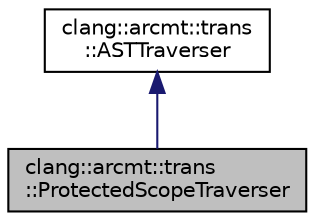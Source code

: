 digraph "clang::arcmt::trans::ProtectedScopeTraverser"
{
 // LATEX_PDF_SIZE
  bgcolor="transparent";
  edge [fontname="Helvetica",fontsize="10",labelfontname="Helvetica",labelfontsize="10"];
  node [fontname="Helvetica",fontsize="10",shape=record];
  Node1 [label="clang::arcmt::trans\l::ProtectedScopeTraverser",height=0.2,width=0.4,color="black", fillcolor="grey75", style="filled", fontcolor="black",tooltip=" "];
  Node2 -> Node1 [dir="back",color="midnightblue",fontsize="10",style="solid",fontname="Helvetica"];
  Node2 [label="clang::arcmt::trans\l::ASTTraverser",height=0.2,width=0.4,color="black",URL="$classclang_1_1arcmt_1_1trans_1_1ASTTraverser.html",tooltip=" "];
}
